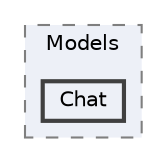 digraph "BLAZAMDatabase/Models/Chat"
{
 // LATEX_PDF_SIZE
  bgcolor="transparent";
  edge [fontname=Helvetica,fontsize=10,labelfontname=Helvetica,labelfontsize=10];
  node [fontname=Helvetica,fontsize=10,shape=box,height=0.2,width=0.4];
  compound=true
  subgraph clusterdir_e916af802a1ccb74e7618e24112c26f1 {
    graph [ bgcolor="#edf0f7", pencolor="grey50", label="Models", fontname=Helvetica,fontsize=10 style="filled,dashed", URL="dir_e916af802a1ccb74e7618e24112c26f1.html",tooltip=""]
  dir_034a362cc5ac6e3c92a6a022dab2af22 [label="Chat", fillcolor="#edf0f7", color="grey25", style="filled,bold", URL="dir_034a362cc5ac6e3c92a6a022dab2af22.html",tooltip=""];
  }
}
